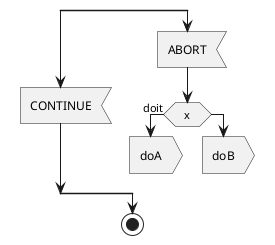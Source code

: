 {
  "sha1": "7yql8bo4dxqq9jxxfsjz81z0xcpbrh4",
  "insertion": {
    "when": "2024-05-30T20:48:21.306Z",
    "user": "plantuml@gmail.com"
  }
}
@startuml
split
:CONTINUE<

split again
:ABORT<
if (x) then (doit)
:doA>
else
:doB>
endif
detach

end split
stop
@enduml
